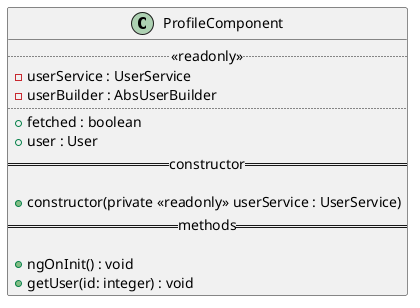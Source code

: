 @startuml ProfileComponent diagram
class ProfileComponent {
  ..<<readonly>>..
  - userService : UserService
  - userBuilder : AbsUserBuilder
  ....
  + fetched : boolean
  + user : User
  ==constructor==

  + constructor(private <<readonly>> userService : UserService)
  ==methods==

  + ngOnInit() : void
  + getUser(id: integer) : void
}
@enduml
